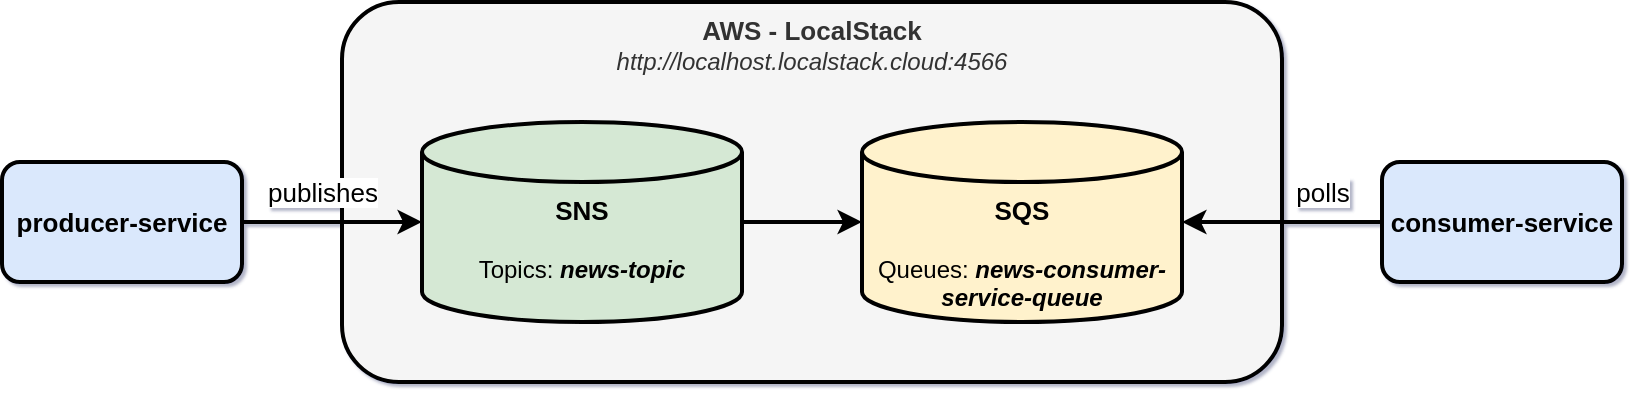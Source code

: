 <mxfile version="20.0.2" type="device"><diagram id="XwkJuM2J8qYWGnsBCR0A" name="Page-1"><mxGraphModel dx="946" dy="593" grid="1" gridSize="10" guides="1" tooltips="1" connect="1" arrows="1" fold="1" page="1" pageScale="1" pageWidth="827" pageHeight="1169" math="0" shadow="1"><root><mxCell id="0"/><mxCell id="1" parent="0"/><mxCell id="s9N_xNdwKeTXp1IF4igJ-1" value="&lt;b&gt;&lt;font style=&quot;font-size: 13px;&quot;&gt;producer-service&lt;/font&gt;&lt;/b&gt;" style="rounded=1;whiteSpace=wrap;html=1;strokeWidth=2;fillColor=#dae8fc;strokeColor=#000000;" parent="1" vertex="1"><mxGeometry x="10" y="90" width="120" height="60" as="geometry"/></mxCell><mxCell id="s9N_xNdwKeTXp1IF4igJ-2" value="&lt;b&gt;&lt;font style=&quot;font-size: 13px;&quot;&gt;AWS - LocalStack&lt;/font&gt;&lt;/b&gt;&lt;br&gt;&lt;i&gt;http://localhost.localstack.cloud:4566&lt;/i&gt;" style="rounded=1;whiteSpace=wrap;html=1;strokeWidth=2;verticalAlign=top;fillColor=#f5f5f5;fontColor=#333333;strokeColor=#000000;" parent="1" vertex="1"><mxGeometry x="180" y="10" width="470" height="190" as="geometry"/></mxCell><mxCell id="s9N_xNdwKeTXp1IF4igJ-4" value="&lt;b&gt;&lt;font style=&quot;font-size: 13px;&quot;&gt;SNS&lt;br&gt;&lt;/font&gt;&lt;/b&gt;&lt;br&gt;Topics:&amp;nbsp;&lt;b&gt;&lt;i&gt;news-topic&lt;/i&gt;&lt;/b&gt;" style="shape=cylinder3;whiteSpace=wrap;html=1;boundedLbl=1;backgroundOutline=1;size=15;strokeWidth=2;fillColor=#d5e8d4;strokeColor=#000000;verticalAlign=top;" parent="1" vertex="1"><mxGeometry x="220" y="70" width="160" height="100" as="geometry"/></mxCell><mxCell id="s9N_xNdwKeTXp1IF4igJ-5" value="" style="endArrow=classic;startArrow=none;html=1;rounded=0;entryX=0;entryY=0.5;entryDx=0;entryDy=0;entryPerimeter=0;strokeWidth=2;exitX=1;exitY=0.5;exitDx=0;exitDy=0;startFill=0;" parent="1" source="s9N_xNdwKeTXp1IF4igJ-1" target="s9N_xNdwKeTXp1IF4igJ-4" edge="1"><mxGeometry width="50" height="50" relative="1" as="geometry"><mxPoint x="160" y="140" as="sourcePoint"/><mxPoint x="200" y="140" as="targetPoint"/></mxGeometry></mxCell><mxCell id="uya4Zk-DpXdllJpyeFSZ-5" value="&lt;font style=&quot;font-size: 13px;&quot;&gt;publishes&lt;/font&gt;" style="edgeLabel;html=1;align=center;verticalAlign=middle;resizable=0;points=[];" vertex="1" connectable="0" parent="s9N_xNdwKeTXp1IF4igJ-5"><mxGeometry x="0.422" relative="1" as="geometry"><mxPoint x="-24" y="-15" as="offset"/></mxGeometry></mxCell><mxCell id="sAOsSofV-e2YyAESycMU-1" value="&lt;b&gt;&lt;font style=&quot;font-size: 13px;&quot;&gt;SQS&lt;br&gt;&lt;/font&gt;&lt;/b&gt;&lt;br&gt;Queues:&amp;nbsp;&lt;i style=&quot;&quot;&gt;&lt;b&gt;news-consumer-service-queue&lt;/b&gt;&lt;/i&gt;" style="shape=cylinder3;whiteSpace=wrap;html=1;boundedLbl=1;backgroundOutline=1;size=15;strokeWidth=2;fillColor=#fff2cc;strokeColor=#000000;verticalAlign=top;" parent="1" vertex="1"><mxGeometry x="440" y="70" width="160" height="100" as="geometry"/></mxCell><mxCell id="uya4Zk-DpXdllJpyeFSZ-1" value="&lt;b&gt;&lt;font style=&quot;font-size: 13px;&quot;&gt;consumer-service&lt;/font&gt;&lt;/b&gt;" style="rounded=1;whiteSpace=wrap;html=1;strokeWidth=2;fillColor=#dae8fc;strokeColor=#000000;" vertex="1" parent="1"><mxGeometry x="700" y="90" width="120" height="60" as="geometry"/></mxCell><mxCell id="uya4Zk-DpXdllJpyeFSZ-2" value="" style="endArrow=classic;startArrow=none;html=1;rounded=0;entryX=0;entryY=0.5;entryDx=0;entryDy=0;entryPerimeter=0;strokeWidth=2;startFill=0;exitX=1;exitY=0.5;exitDx=0;exitDy=0;exitPerimeter=0;" edge="1" parent="1" source="s9N_xNdwKeTXp1IF4igJ-4" target="sAOsSofV-e2YyAESycMU-1"><mxGeometry width="50" height="50" relative="1" as="geometry"><mxPoint x="390" y="120" as="sourcePoint"/><mxPoint x="220" y="130" as="targetPoint"/></mxGeometry></mxCell><mxCell id="uya4Zk-DpXdllJpyeFSZ-4" value="" style="endArrow=classic;startArrow=none;html=1;rounded=0;strokeWidth=2;startFill=0;exitX=0;exitY=0.5;exitDx=0;exitDy=0;entryX=1;entryY=0.5;entryDx=0;entryDy=0;entryPerimeter=0;" edge="1" parent="1" source="uya4Zk-DpXdllJpyeFSZ-1" target="sAOsSofV-e2YyAESycMU-1"><mxGeometry width="50" height="50" relative="1" as="geometry"><mxPoint x="620" y="120" as="sourcePoint"/><mxPoint x="630" y="300" as="targetPoint"/></mxGeometry></mxCell><mxCell id="uya4Zk-DpXdllJpyeFSZ-6" value="polls" style="edgeLabel;html=1;align=center;verticalAlign=middle;resizable=0;points=[];fontSize=13;" vertex="1" connectable="0" parent="uya4Zk-DpXdllJpyeFSZ-4"><mxGeometry x="-0.14" y="-1" relative="1" as="geometry"><mxPoint x="13" y="-14" as="offset"/></mxGeometry></mxCell></root></mxGraphModel></diagram></mxfile>